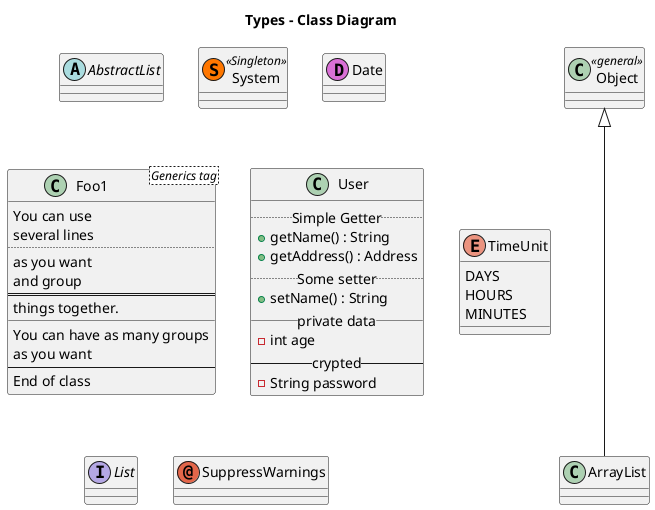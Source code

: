 @startuml

title Types - Class Diagram


skinparam componentStyle uml2

abstract class AbstractList {

}

class System << (S,#FF7700) Singleton >>
class Date << (D,orchid) >>

class Foo1<Generics tag> {
  You can use
  several lines
  ..
  as you want
  and group
  ==
  things together.
  __
  You can have as many groups
  as you want
  --
  End of class
}

class User {
  .. Simple Getter ..
  + getName() : String
  + getAddress() : Address
  .. Some setter ..
  + setName() : String
  __ private data __
  -int age
  -- crypted --
  -String password
}

enum TimeUnit {
  DAYS
  HOURS
  MINUTES
}

interface List {

}

annotation SuppressWarnings

class Object << general >>
Object <|--- ArrayList

@enduml
